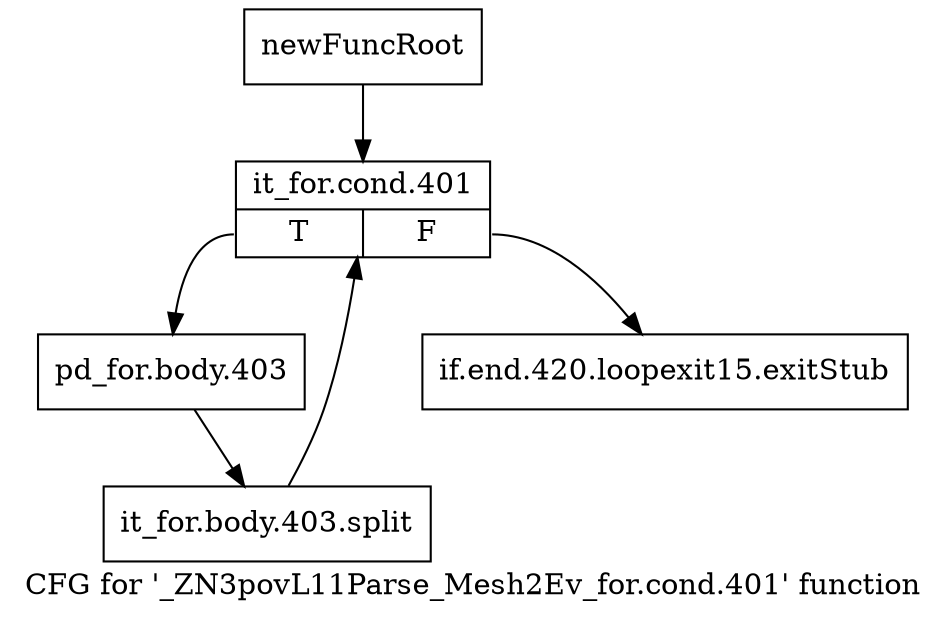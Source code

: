 digraph "CFG for '_ZN3povL11Parse_Mesh2Ev_for.cond.401' function" {
	label="CFG for '_ZN3povL11Parse_Mesh2Ev_for.cond.401' function";

	Node0x27a9c40 [shape=record,label="{newFuncRoot}"];
	Node0x27a9c40 -> Node0x27a9ce0;
	Node0x27a9c90 [shape=record,label="{if.end.420.loopexit15.exitStub}"];
	Node0x27a9ce0 [shape=record,label="{it_for.cond.401|{<s0>T|<s1>F}}"];
	Node0x27a9ce0:s0 -> Node0x27aa160;
	Node0x27a9ce0:s1 -> Node0x27a9c90;
	Node0x27aa160 [shape=record,label="{pd_for.body.403}"];
	Node0x27aa160 -> Node0x37cdb30;
	Node0x37cdb30 [shape=record,label="{it_for.body.403.split}"];
	Node0x37cdb30 -> Node0x27a9ce0;
}
